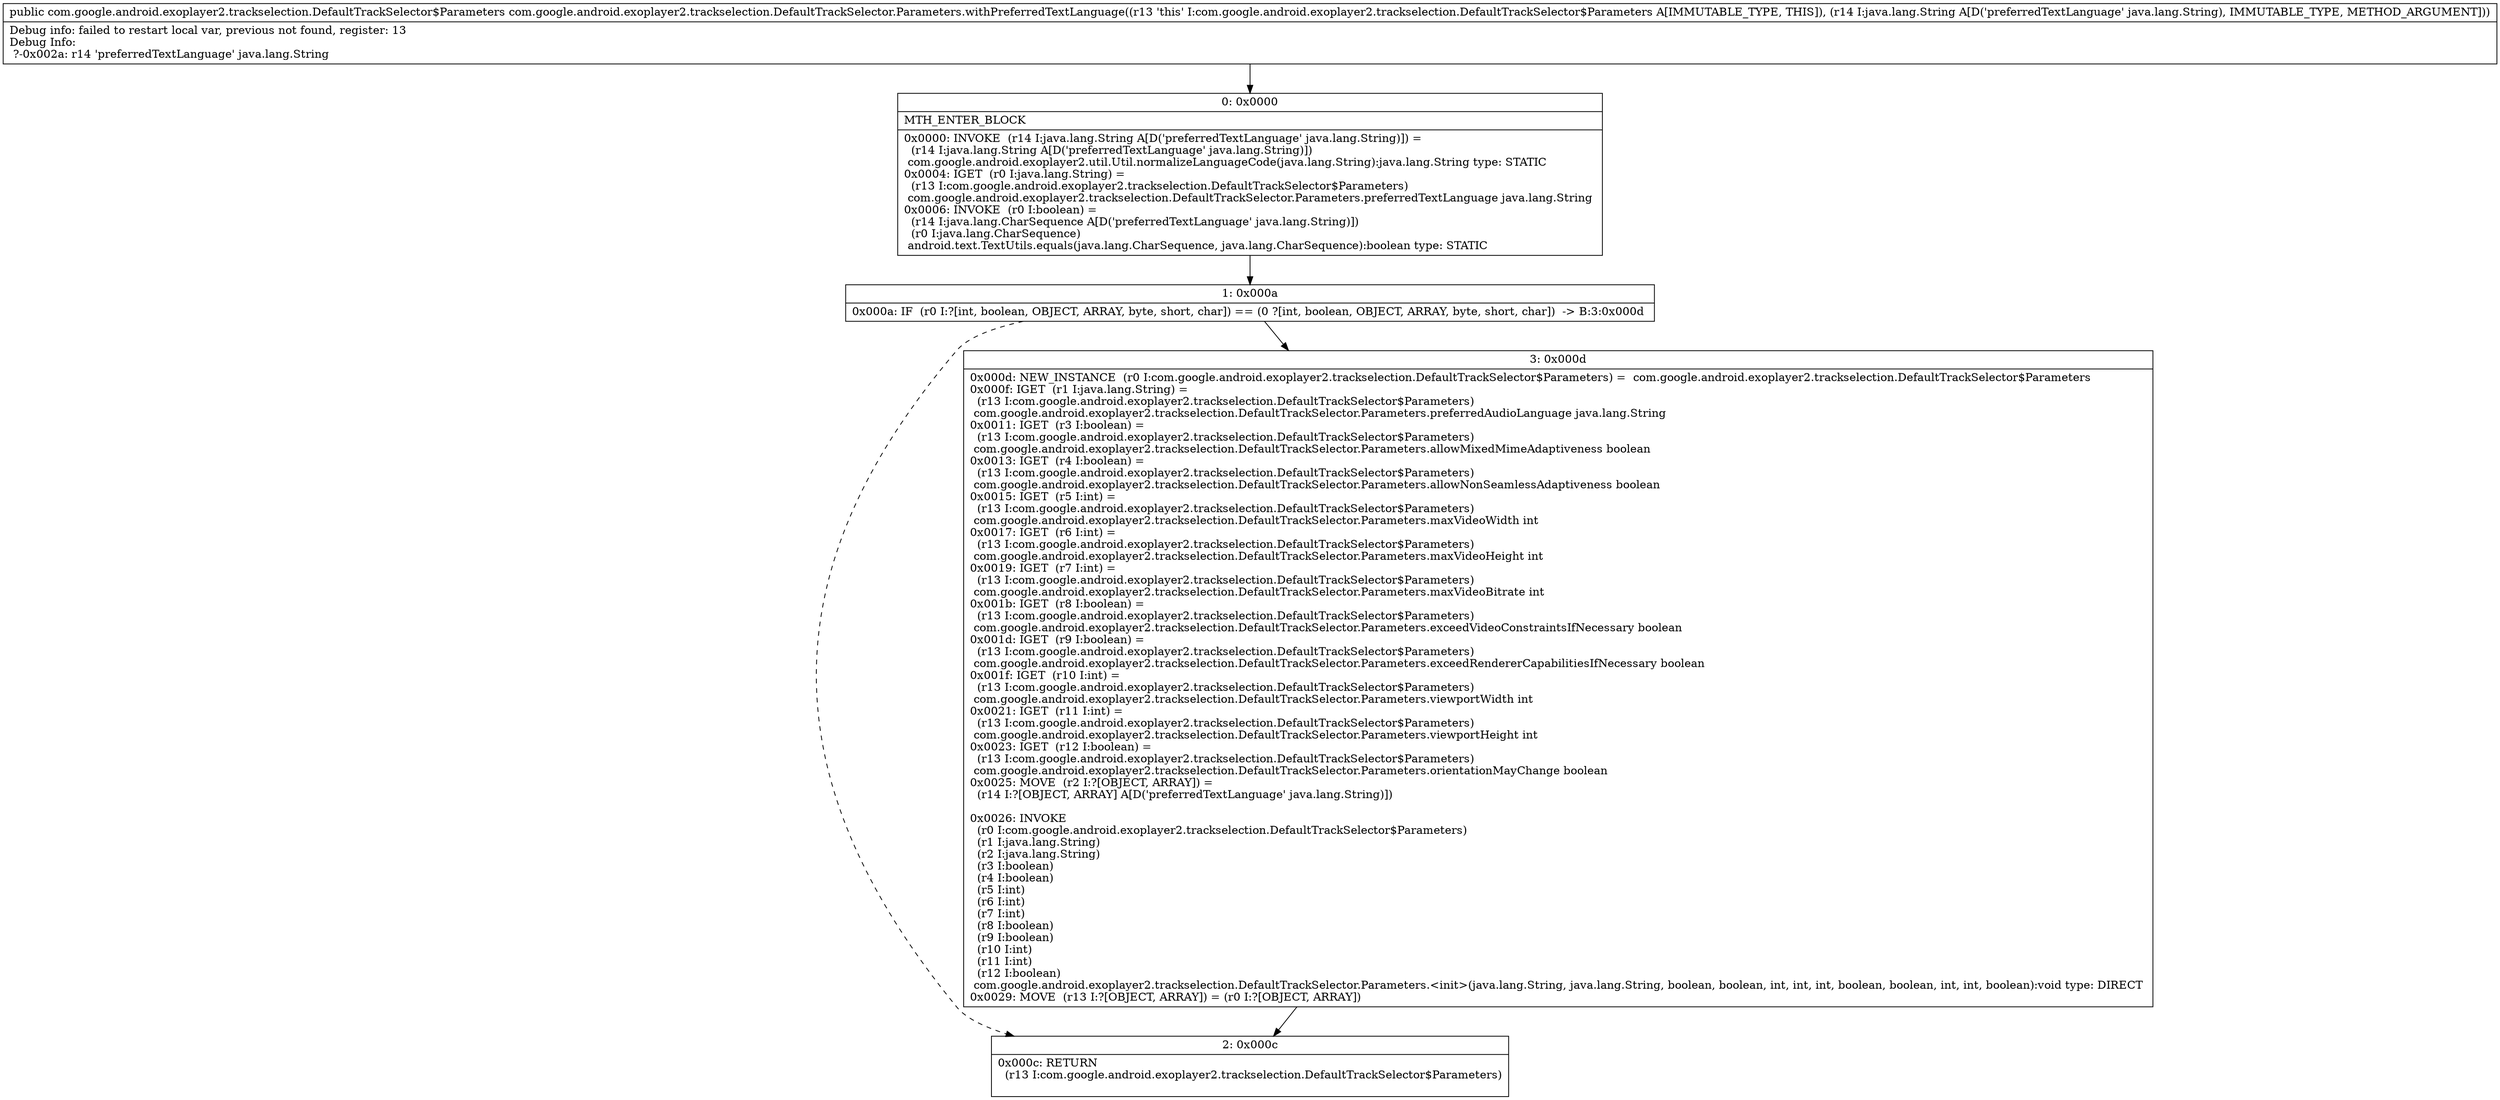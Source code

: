digraph "CFG forcom.google.android.exoplayer2.trackselection.DefaultTrackSelector.Parameters.withPreferredTextLanguage(Ljava\/lang\/String;)Lcom\/google\/android\/exoplayer2\/trackselection\/DefaultTrackSelector$Parameters;" {
Node_0 [shape=record,label="{0\:\ 0x0000|MTH_ENTER_BLOCK\l|0x0000: INVOKE  (r14 I:java.lang.String A[D('preferredTextLanguage' java.lang.String)]) = \l  (r14 I:java.lang.String A[D('preferredTextLanguage' java.lang.String)])\l com.google.android.exoplayer2.util.Util.normalizeLanguageCode(java.lang.String):java.lang.String type: STATIC \l0x0004: IGET  (r0 I:java.lang.String) = \l  (r13 I:com.google.android.exoplayer2.trackselection.DefaultTrackSelector$Parameters)\l com.google.android.exoplayer2.trackselection.DefaultTrackSelector.Parameters.preferredTextLanguage java.lang.String \l0x0006: INVOKE  (r0 I:boolean) = \l  (r14 I:java.lang.CharSequence A[D('preferredTextLanguage' java.lang.String)])\l  (r0 I:java.lang.CharSequence)\l android.text.TextUtils.equals(java.lang.CharSequence, java.lang.CharSequence):boolean type: STATIC \l}"];
Node_1 [shape=record,label="{1\:\ 0x000a|0x000a: IF  (r0 I:?[int, boolean, OBJECT, ARRAY, byte, short, char]) == (0 ?[int, boolean, OBJECT, ARRAY, byte, short, char])  \-\> B:3:0x000d \l}"];
Node_2 [shape=record,label="{2\:\ 0x000c|0x000c: RETURN  \l  (r13 I:com.google.android.exoplayer2.trackselection.DefaultTrackSelector$Parameters)\l \l}"];
Node_3 [shape=record,label="{3\:\ 0x000d|0x000d: NEW_INSTANCE  (r0 I:com.google.android.exoplayer2.trackselection.DefaultTrackSelector$Parameters) =  com.google.android.exoplayer2.trackselection.DefaultTrackSelector$Parameters \l0x000f: IGET  (r1 I:java.lang.String) = \l  (r13 I:com.google.android.exoplayer2.trackselection.DefaultTrackSelector$Parameters)\l com.google.android.exoplayer2.trackselection.DefaultTrackSelector.Parameters.preferredAudioLanguage java.lang.String \l0x0011: IGET  (r3 I:boolean) = \l  (r13 I:com.google.android.exoplayer2.trackselection.DefaultTrackSelector$Parameters)\l com.google.android.exoplayer2.trackselection.DefaultTrackSelector.Parameters.allowMixedMimeAdaptiveness boolean \l0x0013: IGET  (r4 I:boolean) = \l  (r13 I:com.google.android.exoplayer2.trackselection.DefaultTrackSelector$Parameters)\l com.google.android.exoplayer2.trackselection.DefaultTrackSelector.Parameters.allowNonSeamlessAdaptiveness boolean \l0x0015: IGET  (r5 I:int) = \l  (r13 I:com.google.android.exoplayer2.trackselection.DefaultTrackSelector$Parameters)\l com.google.android.exoplayer2.trackselection.DefaultTrackSelector.Parameters.maxVideoWidth int \l0x0017: IGET  (r6 I:int) = \l  (r13 I:com.google.android.exoplayer2.trackselection.DefaultTrackSelector$Parameters)\l com.google.android.exoplayer2.trackselection.DefaultTrackSelector.Parameters.maxVideoHeight int \l0x0019: IGET  (r7 I:int) = \l  (r13 I:com.google.android.exoplayer2.trackselection.DefaultTrackSelector$Parameters)\l com.google.android.exoplayer2.trackselection.DefaultTrackSelector.Parameters.maxVideoBitrate int \l0x001b: IGET  (r8 I:boolean) = \l  (r13 I:com.google.android.exoplayer2.trackselection.DefaultTrackSelector$Parameters)\l com.google.android.exoplayer2.trackselection.DefaultTrackSelector.Parameters.exceedVideoConstraintsIfNecessary boolean \l0x001d: IGET  (r9 I:boolean) = \l  (r13 I:com.google.android.exoplayer2.trackselection.DefaultTrackSelector$Parameters)\l com.google.android.exoplayer2.trackselection.DefaultTrackSelector.Parameters.exceedRendererCapabilitiesIfNecessary boolean \l0x001f: IGET  (r10 I:int) = \l  (r13 I:com.google.android.exoplayer2.trackselection.DefaultTrackSelector$Parameters)\l com.google.android.exoplayer2.trackselection.DefaultTrackSelector.Parameters.viewportWidth int \l0x0021: IGET  (r11 I:int) = \l  (r13 I:com.google.android.exoplayer2.trackselection.DefaultTrackSelector$Parameters)\l com.google.android.exoplayer2.trackselection.DefaultTrackSelector.Parameters.viewportHeight int \l0x0023: IGET  (r12 I:boolean) = \l  (r13 I:com.google.android.exoplayer2.trackselection.DefaultTrackSelector$Parameters)\l com.google.android.exoplayer2.trackselection.DefaultTrackSelector.Parameters.orientationMayChange boolean \l0x0025: MOVE  (r2 I:?[OBJECT, ARRAY]) = \l  (r14 I:?[OBJECT, ARRAY] A[D('preferredTextLanguage' java.lang.String)])\l \l0x0026: INVOKE  \l  (r0 I:com.google.android.exoplayer2.trackselection.DefaultTrackSelector$Parameters)\l  (r1 I:java.lang.String)\l  (r2 I:java.lang.String)\l  (r3 I:boolean)\l  (r4 I:boolean)\l  (r5 I:int)\l  (r6 I:int)\l  (r7 I:int)\l  (r8 I:boolean)\l  (r9 I:boolean)\l  (r10 I:int)\l  (r11 I:int)\l  (r12 I:boolean)\l com.google.android.exoplayer2.trackselection.DefaultTrackSelector.Parameters.\<init\>(java.lang.String, java.lang.String, boolean, boolean, int, int, int, boolean, boolean, int, int, boolean):void type: DIRECT \l0x0029: MOVE  (r13 I:?[OBJECT, ARRAY]) = (r0 I:?[OBJECT, ARRAY]) \l}"];
MethodNode[shape=record,label="{public com.google.android.exoplayer2.trackselection.DefaultTrackSelector$Parameters com.google.android.exoplayer2.trackselection.DefaultTrackSelector.Parameters.withPreferredTextLanguage((r13 'this' I:com.google.android.exoplayer2.trackselection.DefaultTrackSelector$Parameters A[IMMUTABLE_TYPE, THIS]), (r14 I:java.lang.String A[D('preferredTextLanguage' java.lang.String), IMMUTABLE_TYPE, METHOD_ARGUMENT]))  | Debug info: failed to restart local var, previous not found, register: 13\lDebug Info:\l  ?\-0x002a: r14 'preferredTextLanguage' java.lang.String\l}"];
MethodNode -> Node_0;
Node_0 -> Node_1;
Node_1 -> Node_2[style=dashed];
Node_1 -> Node_3;
Node_3 -> Node_2;
}

